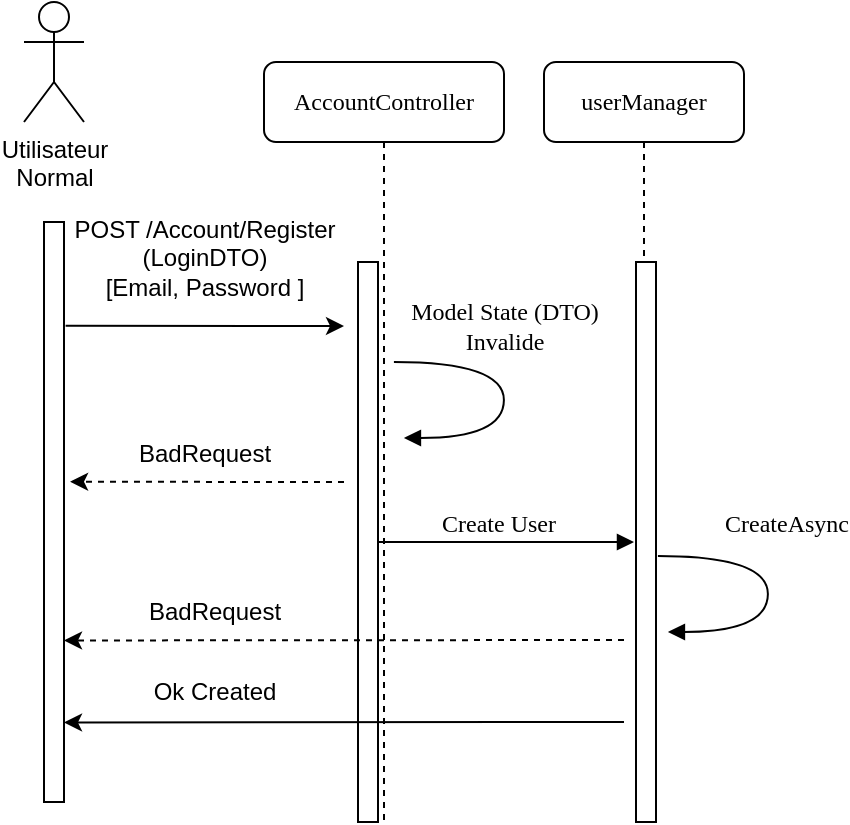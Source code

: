 <mxfile version="25.0.3">
  <diagram name="Page-1" id="13e1069c-82ec-6db2-03f1-153e76fe0fe0">
    <mxGraphModel grid="1" page="1" gridSize="10" guides="1" tooltips="1" connect="1" arrows="1" fold="1" pageScale="1" pageWidth="1100" pageHeight="850" background="none" math="0" shadow="0">
      <root>
        <mxCell id="0" />
        <mxCell id="1" parent="0" />
        <mxCell id="7baba1c4bc27f4b0-2" value="userManager" style="shape=umlLifeline;perimeter=lifelinePerimeter;whiteSpace=wrap;html=1;container=1;collapsible=0;recursiveResize=0;outlineConnect=0;rounded=1;shadow=0;comic=0;labelBackgroundColor=none;strokeWidth=1;fontFamily=Verdana;fontSize=12;align=center;" vertex="1" parent="1">
          <mxGeometry x="240" y="80" width="100" height="380" as="geometry" />
        </mxCell>
        <mxCell id="7baba1c4bc27f4b0-10" value="" style="html=1;points=[];perimeter=orthogonalPerimeter;rounded=0;shadow=0;comic=0;labelBackgroundColor=none;strokeWidth=1;fontFamily=Verdana;fontSize=12;align=center;" vertex="1" parent="7baba1c4bc27f4b0-2">
          <mxGeometry x="46" y="100" width="10" height="280" as="geometry" />
        </mxCell>
        <mxCell id="7baba1c4bc27f4b0-11" value="Create User" style="html=1;verticalAlign=bottom;endArrow=block;entryX=0;entryY=0;labelBackgroundColor=none;fontFamily=Verdana;fontSize=12;edgeStyle=elbowEdgeStyle;elbow=horizontal;" edge="1" parent="7baba1c4bc27f4b0-2">
          <mxGeometry x="-0.004" relative="1" as="geometry">
            <mxPoint x="-90.0" y="240.0" as="sourcePoint" />
            <mxPoint x="45" y="240.0" as="targetPoint" />
            <mxPoint as="offset" />
          </mxGeometry>
        </mxCell>
        <mxCell id="7baba1c4bc27f4b0-8" value="AccountController" style="shape=umlLifeline;perimeter=lifelinePerimeter;whiteSpace=wrap;html=1;container=1;collapsible=0;recursiveResize=0;outlineConnect=0;rounded=1;shadow=0;comic=0;labelBackgroundColor=none;strokeWidth=1;fontFamily=Verdana;fontSize=12;align=center;" vertex="1" parent="1">
          <mxGeometry x="100" y="80" width="120" height="380" as="geometry" />
        </mxCell>
        <mxCell id="7baba1c4bc27f4b0-9" value="" style="html=1;points=[];perimeter=orthogonalPerimeter;rounded=0;shadow=0;comic=0;labelBackgroundColor=none;strokeWidth=1;fontFamily=Verdana;fontSize=12;align=center;" vertex="1" parent="7baba1c4bc27f4b0-8">
          <mxGeometry x="47" y="100" width="10" height="280" as="geometry" />
        </mxCell>
        <mxCell id="rYLVnU9bu6jDrqOBG8kV-12" value="Model State (DTO)&lt;div&gt;Invalide&lt;/div&gt;" style="html=1;verticalAlign=bottom;endArrow=block;labelBackgroundColor=none;fontFamily=Verdana;fontSize=12;elbow=vertical;edgeStyle=orthogonalEdgeStyle;curved=1;entryX=1;entryY=0.286;entryPerimeter=0;exitX=1.038;exitY=0.345;exitPerimeter=0;" edge="1" parent="7baba1c4bc27f4b0-8">
          <mxGeometry x="-0.231" relative="1" as="geometry">
            <mxPoint x="64.96" y="150" as="sourcePoint" />
            <mxPoint x="69.96" y="188" as="targetPoint" />
            <Array as="points">
              <mxPoint x="119.96" y="150" />
              <mxPoint x="119.96" y="188" />
            </Array>
            <mxPoint y="-1" as="offset" />
          </mxGeometry>
        </mxCell>
        <mxCell id="rYLVnU9bu6jDrqOBG8kV-15" value="" style="endArrow=classic;html=1;rounded=0;dashed=1;entryX=1.304;entryY=0.231;entryDx=0;entryDy=0;entryPerimeter=0;" edge="1" parent="7baba1c4bc27f4b0-8">
          <mxGeometry width="50" height="50" relative="1" as="geometry">
            <mxPoint x="180" y="289" as="sourcePoint" />
            <mxPoint x="-100.0" y="289.23" as="targetPoint" />
          </mxGeometry>
        </mxCell>
        <mxCell id="rYLVnU9bu6jDrqOBG8kV-20" value="" style="endArrow=classic;html=1;rounded=0;entryX=1.304;entryY=0.231;entryDx=0;entryDy=0;entryPerimeter=0;" edge="1" parent="7baba1c4bc27f4b0-8">
          <mxGeometry width="50" height="50" relative="1" as="geometry">
            <mxPoint x="180" y="330" as="sourcePoint" />
            <mxPoint x="-100.0" y="330.23" as="targetPoint" />
          </mxGeometry>
        </mxCell>
        <mxCell id="rYLVnU9bu6jDrqOBG8kV-21" value="Ok Created" style="text;html=1;align=center;verticalAlign=middle;resizable=0;points=[];autosize=1;strokeColor=none;fillColor=none;" vertex="1" parent="7baba1c4bc27f4b0-8">
          <mxGeometry x="-65" y="300" width="80" height="30" as="geometry" />
        </mxCell>
        <mxCell id="rYLVnU9bu6jDrqOBG8kV-1" value="Utilisateur&lt;div&gt;Normal&lt;/div&gt;" style="shape=umlActor;verticalLabelPosition=bottom;verticalAlign=top;html=1;outlineConnect=0;" vertex="1" parent="1">
          <mxGeometry x="-20" y="50" width="30" height="60" as="geometry" />
        </mxCell>
        <mxCell id="rYLVnU9bu6jDrqOBG8kV-2" value="" style="html=1;points=[];perimeter=orthogonalPerimeter;rounded=0;shadow=0;comic=0;labelBackgroundColor=none;strokeWidth=1;fontFamily=Verdana;fontSize=12;align=center;" vertex="1" parent="1">
          <mxGeometry x="-10" y="160" width="10" height="290" as="geometry" />
        </mxCell>
        <mxCell id="rYLVnU9bu6jDrqOBG8kV-3" value="" style="endArrow=classic;html=1;rounded=0;exitX=1.081;exitY=0.081;exitDx=0;exitDy=0;exitPerimeter=0;" edge="1" parent="1">
          <mxGeometry width="50" height="50" relative="1" as="geometry">
            <mxPoint x="0.81" y="211.88" as="sourcePoint" />
            <mxPoint x="140" y="212" as="targetPoint" />
          </mxGeometry>
        </mxCell>
        <mxCell id="rYLVnU9bu6jDrqOBG8kV-4" value="POST /Account/Register&lt;div&gt;(LoginDTO)&lt;/div&gt;&lt;div&gt;[&lt;span style=&quot;background-color: initial;&quot;&gt;Email, Password ]&lt;/span&gt;&lt;/div&gt;" style="text;html=1;align=center;verticalAlign=middle;resizable=0;points=[];autosize=1;strokeColor=none;fillColor=none;" vertex="1" parent="1">
          <mxGeometry x="-5" y="148" width="150" height="60" as="geometry" />
        </mxCell>
        <mxCell id="rYLVnU9bu6jDrqOBG8kV-9" value="" style="endArrow=classic;html=1;rounded=0;dashed=1;entryX=1.304;entryY=0.231;entryDx=0;entryDy=0;entryPerimeter=0;" edge="1" parent="1">
          <mxGeometry width="50" height="50" relative="1" as="geometry">
            <mxPoint x="140" y="290" as="sourcePoint" />
            <mxPoint x="3.04" y="289.88" as="targetPoint" />
          </mxGeometry>
        </mxCell>
        <mxCell id="rYLVnU9bu6jDrqOBG8kV-13" value="BadRequest" style="text;html=1;align=center;verticalAlign=middle;resizable=0;points=[];autosize=1;strokeColor=none;fillColor=none;" vertex="1" parent="1">
          <mxGeometry x="25" y="261" width="90" height="30" as="geometry" />
        </mxCell>
        <mxCell id="rYLVnU9bu6jDrqOBG8kV-14" value="CreateAsync" style="html=1;verticalAlign=bottom;endArrow=block;labelBackgroundColor=none;fontFamily=Verdana;fontSize=12;elbow=vertical;edgeStyle=orthogonalEdgeStyle;curved=1;entryX=1;entryY=0.286;entryPerimeter=0;exitX=1.038;exitY=0.345;exitPerimeter=0;" edge="1" parent="1">
          <mxGeometry x="-0.231" y="11" relative="1" as="geometry">
            <mxPoint x="296.96" y="327" as="sourcePoint" />
            <mxPoint x="301.96" y="365" as="targetPoint" />
            <Array as="points">
              <mxPoint x="351.96" y="327" />
              <mxPoint x="351.96" y="365" />
            </Array>
            <mxPoint x="-2" y="-7" as="offset" />
          </mxGeometry>
        </mxCell>
        <mxCell id="rYLVnU9bu6jDrqOBG8kV-16" value="BadRequest" style="text;html=1;align=center;verticalAlign=middle;resizable=0;points=[];autosize=1;strokeColor=none;fillColor=none;" vertex="1" parent="1">
          <mxGeometry x="30" y="340" width="90" height="30" as="geometry" />
        </mxCell>
      </root>
    </mxGraphModel>
  </diagram>
</mxfile>
